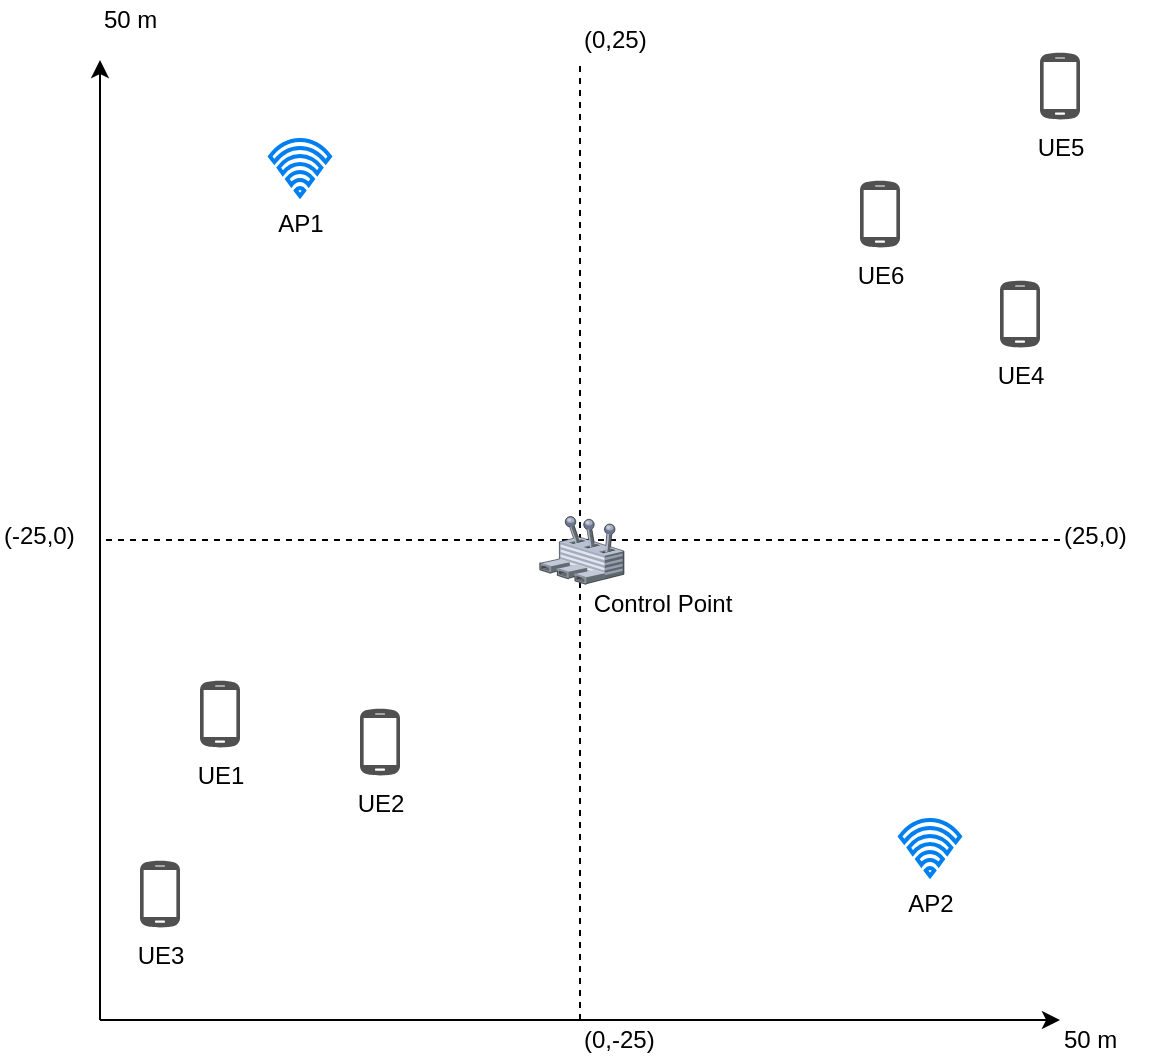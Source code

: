 <mxfile version="12.6.5" type="device" pages="3"><diagram id="rliCLVaewsbaBEXZvgjN" name="Near-Optimal"><mxGraphModel dx="1086" dy="816" grid="1" gridSize="10" guides="1" tooltips="1" connect="1" arrows="1" fold="1" page="1" pageScale="1" pageWidth="850" pageHeight="1100" math="0" shadow="0"><root><mxCell id="0"/><mxCell id="1" parent="0"/><mxCell id="FrNG_qVppLT0MS1_kJMu-1" value="" style="endArrow=classic;html=1;" parent="1" edge="1"><mxGeometry width="50" height="50" relative="1" as="geometry"><mxPoint x="160" y="600" as="sourcePoint"/><mxPoint x="160" y="120" as="targetPoint"/></mxGeometry></mxCell><mxCell id="FrNG_qVppLT0MS1_kJMu-3" value="" style="endArrow=classic;html=1;" parent="1" edge="1"><mxGeometry width="50" height="50" relative="1" as="geometry"><mxPoint x="160" y="600" as="sourcePoint"/><mxPoint x="640" y="600" as="targetPoint"/></mxGeometry></mxCell><mxCell id="FrNG_qVppLT0MS1_kJMu-5" value="" style="endArrow=none;html=1;dashed=1;" parent="1" edge="1"><mxGeometry width="50" height="50" relative="1" as="geometry"><mxPoint x="400" y="600" as="sourcePoint"/><mxPoint x="400" y="120" as="targetPoint"/></mxGeometry></mxCell><mxCell id="FrNG_qVppLT0MS1_kJMu-6" value="" style="endArrow=none;html=1;dashed=1;" parent="1" edge="1"><mxGeometry width="50" height="50" relative="1" as="geometry"><mxPoint x="640" y="360" as="sourcePoint"/><mxPoint x="160" y="360" as="targetPoint"/></mxGeometry></mxCell><mxCell id="FrNG_qVppLT0MS1_kJMu-7" value="UE6" style="pointerEvents=1;shadow=0;dashed=0;html=1;strokeColor=none;fillColor=#505050;labelPosition=center;verticalLabelPosition=bottom;verticalAlign=top;outlineConnect=0;align=center;shape=mxgraph.office.devices.cell_phone_android_standalone;" parent="1" vertex="1"><mxGeometry x="540" y="180" width="20" height="34" as="geometry"/></mxCell><mxCell id="FrNG_qVppLT0MS1_kJMu-8" value="Control Point" style="text;html=1;resizable=0;points=[];autosize=1;align=center;verticalAlign=top;spacingTop=-4;" parent="1" vertex="1"><mxGeometry x="401" y="382" width="80" height="20" as="geometry"/></mxCell><mxCell id="FrNG_qVppLT0MS1_kJMu-9" value="UE5" style="pointerEvents=1;shadow=0;dashed=0;html=1;strokeColor=none;fillColor=#505050;labelPosition=center;verticalLabelPosition=bottom;verticalAlign=top;outlineConnect=0;align=center;shape=mxgraph.office.devices.cell_phone_android_standalone;" parent="1" vertex="1"><mxGeometry x="630" y="116" width="20" height="34" as="geometry"/></mxCell><mxCell id="FrNG_qVppLT0MS1_kJMu-10" value="UE4" style="pointerEvents=1;shadow=0;dashed=0;html=1;strokeColor=none;fillColor=#505050;labelPosition=center;verticalLabelPosition=bottom;verticalAlign=top;outlineConnect=0;align=center;shape=mxgraph.office.devices.cell_phone_android_standalone;" parent="1" vertex="1"><mxGeometry x="610" y="230" width="20" height="34" as="geometry"/></mxCell><mxCell id="FrNG_qVppLT0MS1_kJMu-11" value="UE1" style="pointerEvents=1;shadow=0;dashed=0;html=1;strokeColor=none;fillColor=#505050;labelPosition=center;verticalLabelPosition=bottom;verticalAlign=top;outlineConnect=0;align=center;shape=mxgraph.office.devices.cell_phone_android_standalone;" parent="1" vertex="1"><mxGeometry x="210" y="430" width="20" height="34" as="geometry"/></mxCell><mxCell id="FrNG_qVppLT0MS1_kJMu-12" value="UE2" style="pointerEvents=1;shadow=0;dashed=0;html=1;strokeColor=none;fillColor=#505050;labelPosition=center;verticalLabelPosition=bottom;verticalAlign=top;outlineConnect=0;align=center;shape=mxgraph.office.devices.cell_phone_android_standalone;" parent="1" vertex="1"><mxGeometry x="290" y="444" width="20" height="34" as="geometry"/></mxCell><mxCell id="FrNG_qVppLT0MS1_kJMu-13" value="UE3" style="pointerEvents=1;shadow=0;dashed=0;html=1;strokeColor=none;fillColor=#505050;labelPosition=center;verticalLabelPosition=bottom;verticalAlign=top;outlineConnect=0;align=center;shape=mxgraph.office.devices.cell_phone_android_standalone;" parent="1" vertex="1"><mxGeometry x="180" y="520" width="20" height="34" as="geometry"/></mxCell><mxCell id="FrNG_qVppLT0MS1_kJMu-14" value="AP1" style="html=1;verticalLabelPosition=bottom;align=center;labelBackgroundColor=#ffffff;verticalAlign=top;strokeWidth=2;strokeColor=#0080F0;fillColor=#ffffff;shadow=0;dashed=0;shape=mxgraph.ios7.icons.wifi;pointerEvents=1" parent="1" vertex="1"><mxGeometry x="245" y="160" width="30" height="28" as="geometry"/></mxCell><mxCell id="FrNG_qVppLT0MS1_kJMu-16" value="" style="verticalLabelPosition=bottom;aspect=fixed;html=1;verticalAlign=top;strokeColor=none;align=center;outlineConnect=0;shape=mxgraph.citrix.user_control;" parent="1" vertex="1"><mxGeometry x="380" y="348" width="42" height="34" as="geometry"/></mxCell><mxCell id="FrNG_qVppLT0MS1_kJMu-17" value="AP2" style="html=1;verticalLabelPosition=bottom;align=center;labelBackgroundColor=#ffffff;verticalAlign=top;strokeWidth=2;strokeColor=#0080F0;fillColor=#ffffff;shadow=0;dashed=0;shape=mxgraph.ios7.icons.wifi;pointerEvents=1" parent="1" vertex="1"><mxGeometry x="560" y="500" width="30" height="28" as="geometry"/></mxCell><mxCell id="h7jBNXQH3gyGJZiOmk0J-1" value="50 m&amp;nbsp;" style="text;html=1;resizable=0;points=[];autosize=1;align=left;verticalAlign=top;spacingTop=-4;" parent="1" vertex="1"><mxGeometry x="640" y="600" width="50" height="20" as="geometry"/></mxCell><mxCell id="h7jBNXQH3gyGJZiOmk0J-2" value="50 m" style="text;html=1;resizable=0;points=[];autosize=1;align=left;verticalAlign=top;spacingTop=-4;" parent="1" vertex="1"><mxGeometry x="160" y="90" width="40" height="20" as="geometry"/></mxCell><mxCell id="h7jBNXQH3gyGJZiOmk0J-3" value="(25,0)" style="text;html=1;resizable=0;points=[];autosize=1;align=left;verticalAlign=top;spacingTop=-4;" parent="1" vertex="1"><mxGeometry x="640" y="348" width="50" height="20" as="geometry"/></mxCell><mxCell id="h7jBNXQH3gyGJZiOmk0J-4" value="(0,-25)" style="text;html=1;resizable=0;points=[];autosize=1;align=left;verticalAlign=top;spacingTop=-4;" parent="1" vertex="1"><mxGeometry x="399.5" y="600" width="50" height="20" as="geometry"/></mxCell><mxCell id="h7jBNXQH3gyGJZiOmk0J-5" value="(-25,0)" style="text;html=1;resizable=0;points=[];autosize=1;align=left;verticalAlign=top;spacingTop=-4;" parent="1" vertex="1"><mxGeometry x="110" y="348" width="50" height="20" as="geometry"/></mxCell><mxCell id="h7jBNXQH3gyGJZiOmk0J-6" value="(0,25)" style="text;html=1;resizable=0;points=[];autosize=1;align=left;verticalAlign=top;spacingTop=-4;" parent="1" vertex="1"><mxGeometry x="399.5" y="100" width="50" height="20" as="geometry"/></mxCell></root></mxGraphModel></diagram><diagram name="Sub-optimal" id="OZ83Qx1po0CJn9BeZtIe"><mxGraphModel dx="1086" dy="816" grid="1" gridSize="10" guides="1" tooltips="1" connect="1" arrows="1" fold="1" page="1" pageScale="1" pageWidth="850" pageHeight="1100" math="0" shadow="0"><root><mxCell id="ArGmABwowNBunVBSLJ2x-0"/><mxCell id="ArGmABwowNBunVBSLJ2x-1" parent="ArGmABwowNBunVBSLJ2x-0"/><mxCell id="Gaf1izzYp6WyFP7csxx7-0" value="" style="endArrow=classic;html=1;" edge="1" parent="ArGmABwowNBunVBSLJ2x-1"><mxGeometry width="50" height="50" relative="1" as="geometry"><mxPoint x="160" y="600" as="sourcePoint"/><mxPoint x="160" y="120" as="targetPoint"/></mxGeometry></mxCell><mxCell id="Gaf1izzYp6WyFP7csxx7-1" value="" style="endArrow=classic;html=1;" edge="1" parent="ArGmABwowNBunVBSLJ2x-1"><mxGeometry width="50" height="50" relative="1" as="geometry"><mxPoint x="160" y="600" as="sourcePoint"/><mxPoint x="640" y="600" as="targetPoint"/></mxGeometry></mxCell><mxCell id="Gaf1izzYp6WyFP7csxx7-2" value="" style="endArrow=none;html=1;dashed=1;" edge="1" parent="ArGmABwowNBunVBSLJ2x-1"><mxGeometry width="50" height="50" relative="1" as="geometry"><mxPoint x="400" y="600" as="sourcePoint"/><mxPoint x="400" y="120" as="targetPoint"/></mxGeometry></mxCell><mxCell id="Gaf1izzYp6WyFP7csxx7-3" value="" style="endArrow=none;html=1;dashed=1;" edge="1" parent="ArGmABwowNBunVBSLJ2x-1"><mxGeometry width="50" height="50" relative="1" as="geometry"><mxPoint x="640" y="360" as="sourcePoint"/><mxPoint x="160" y="360" as="targetPoint"/></mxGeometry></mxCell><mxCell id="Gaf1izzYp6WyFP7csxx7-4" value="UE6" style="pointerEvents=1;shadow=0;dashed=0;html=1;strokeColor=none;fillColor=#505050;labelPosition=center;verticalLabelPosition=bottom;verticalAlign=top;outlineConnect=0;align=center;shape=mxgraph.office.devices.cell_phone_android_standalone;" vertex="1" parent="ArGmABwowNBunVBSLJ2x-1"><mxGeometry x="540" y="180" width="20" height="34" as="geometry"/></mxCell><mxCell id="Gaf1izzYp6WyFP7csxx7-5" value="Control Point" style="text;html=1;resizable=0;points=[];autosize=1;align=center;verticalAlign=top;spacingTop=-4;" vertex="1" parent="ArGmABwowNBunVBSLJ2x-1"><mxGeometry x="401" y="382" width="80" height="20" as="geometry"/></mxCell><mxCell id="Gaf1izzYp6WyFP7csxx7-6" value="UE5" style="pointerEvents=1;shadow=0;dashed=0;html=1;strokeColor=none;fillColor=#505050;labelPosition=center;verticalLabelPosition=bottom;verticalAlign=top;outlineConnect=0;align=center;shape=mxgraph.office.devices.cell_phone_android_standalone;" vertex="1" parent="ArGmABwowNBunVBSLJ2x-1"><mxGeometry x="630" y="116" width="20" height="34" as="geometry"/></mxCell><mxCell id="Gaf1izzYp6WyFP7csxx7-7" value="UE4" style="pointerEvents=1;shadow=0;dashed=0;html=1;strokeColor=none;fillColor=#505050;labelPosition=center;verticalLabelPosition=bottom;verticalAlign=top;outlineConnect=0;align=center;shape=mxgraph.office.devices.cell_phone_android_standalone;" vertex="1" parent="ArGmABwowNBunVBSLJ2x-1"><mxGeometry x="610" y="230" width="20" height="34" as="geometry"/></mxCell><mxCell id="Gaf1izzYp6WyFP7csxx7-8" value="UE1" style="pointerEvents=1;shadow=0;dashed=0;html=1;strokeColor=none;fillColor=#505050;labelPosition=center;verticalLabelPosition=bottom;verticalAlign=top;outlineConnect=0;align=center;shape=mxgraph.office.devices.cell_phone_android_standalone;" vertex="1" parent="ArGmABwowNBunVBSLJ2x-1"><mxGeometry x="210" y="430" width="20" height="34" as="geometry"/></mxCell><mxCell id="Gaf1izzYp6WyFP7csxx7-9" value="UE2" style="pointerEvents=1;shadow=0;dashed=0;html=1;strokeColor=none;fillColor=#505050;labelPosition=center;verticalLabelPosition=bottom;verticalAlign=top;outlineConnect=0;align=center;shape=mxgraph.office.devices.cell_phone_android_standalone;" vertex="1" parent="ArGmABwowNBunVBSLJ2x-1"><mxGeometry x="290" y="444" width="20" height="34" as="geometry"/></mxCell><mxCell id="Gaf1izzYp6WyFP7csxx7-10" value="UE3" style="pointerEvents=1;shadow=0;dashed=0;html=1;strokeColor=none;fillColor=#505050;labelPosition=center;verticalLabelPosition=bottom;verticalAlign=top;outlineConnect=0;align=center;shape=mxgraph.office.devices.cell_phone_android_standalone;" vertex="1" parent="ArGmABwowNBunVBSLJ2x-1"><mxGeometry x="180" y="520" width="20" height="34" as="geometry"/></mxCell><mxCell id="Gaf1izzYp6WyFP7csxx7-11" value="AP1" style="html=1;verticalLabelPosition=bottom;align=center;labelBackgroundColor=#ffffff;verticalAlign=top;strokeWidth=2;strokeColor=#0080F0;fillColor=#ffffff;shadow=0;dashed=0;shape=mxgraph.ios7.icons.wifi;pointerEvents=1" vertex="1" parent="ArGmABwowNBunVBSLJ2x-1"><mxGeometry x="230" y="500" width="30" height="28" as="geometry"/></mxCell><mxCell id="Gaf1izzYp6WyFP7csxx7-12" value="" style="verticalLabelPosition=bottom;aspect=fixed;html=1;verticalAlign=top;strokeColor=none;align=center;outlineConnect=0;shape=mxgraph.citrix.user_control;" vertex="1" parent="ArGmABwowNBunVBSLJ2x-1"><mxGeometry x="380" y="348" width="42" height="34" as="geometry"/></mxCell><mxCell id="Gaf1izzYp6WyFP7csxx7-13" value="AP2" style="html=1;verticalLabelPosition=bottom;align=center;labelBackgroundColor=#ffffff;verticalAlign=top;strokeWidth=2;strokeColor=#0080F0;fillColor=#ffffff;shadow=0;dashed=0;shape=mxgraph.ios7.icons.wifi;pointerEvents=1" vertex="1" parent="ArGmABwowNBunVBSLJ2x-1"><mxGeometry x="590" y="180" width="30" height="28" as="geometry"/></mxCell><mxCell id="Gaf1izzYp6WyFP7csxx7-14" value="50 m&amp;nbsp;" style="text;html=1;resizable=0;points=[];autosize=1;align=left;verticalAlign=top;spacingTop=-4;" vertex="1" parent="ArGmABwowNBunVBSLJ2x-1"><mxGeometry x="640" y="600" width="50" height="20" as="geometry"/></mxCell><mxCell id="Gaf1izzYp6WyFP7csxx7-15" value="50 m" style="text;html=1;resizable=0;points=[];autosize=1;align=left;verticalAlign=top;spacingTop=-4;" vertex="1" parent="ArGmABwowNBunVBSLJ2x-1"><mxGeometry x="160" y="90" width="40" height="20" as="geometry"/></mxCell><mxCell id="Gaf1izzYp6WyFP7csxx7-16" value="(25,0)" style="text;html=1;resizable=0;points=[];autosize=1;align=left;verticalAlign=top;spacingTop=-4;" vertex="1" parent="ArGmABwowNBunVBSLJ2x-1"><mxGeometry x="640" y="348" width="50" height="20" as="geometry"/></mxCell><mxCell id="Gaf1izzYp6WyFP7csxx7-17" value="(0,-25)" style="text;html=1;resizable=0;points=[];autosize=1;align=left;verticalAlign=top;spacingTop=-4;" vertex="1" parent="ArGmABwowNBunVBSLJ2x-1"><mxGeometry x="399.5" y="600" width="50" height="20" as="geometry"/></mxCell><mxCell id="Gaf1izzYp6WyFP7csxx7-18" value="(-25,0)" style="text;html=1;resizable=0;points=[];autosize=1;align=left;verticalAlign=top;spacingTop=-4;" vertex="1" parent="ArGmABwowNBunVBSLJ2x-1"><mxGeometry x="110" y="348" width="50" height="20" as="geometry"/></mxCell><mxCell id="Gaf1izzYp6WyFP7csxx7-19" value="(0,25)" style="text;html=1;resizable=0;points=[];autosize=1;align=left;verticalAlign=top;spacingTop=-4;" vertex="1" parent="ArGmABwowNBunVBSLJ2x-1"><mxGeometry x="399.5" y="100" width="50" height="20" as="geometry"/></mxCell></root></mxGraphModel></diagram><diagram name="Uniform" id="TOc0xgynFiZjqAa5HoRz"><mxGraphModel dx="1086" dy="816" grid="1" gridSize="10" guides="1" tooltips="1" connect="1" arrows="1" fold="1" page="1" pageScale="1" pageWidth="850" pageHeight="1100" math="0" shadow="0"><root><mxCell id="E4gjL_E9jctZoz0auKn4-0"/><mxCell id="E4gjL_E9jctZoz0auKn4-1" parent="E4gjL_E9jctZoz0auKn4-0"/><mxCell id="5ppTYK76W7ocKx3A4ucf-0" value="" style="endArrow=classic;html=1;" edge="1" parent="E4gjL_E9jctZoz0auKn4-1"><mxGeometry width="50" height="50" relative="1" as="geometry"><mxPoint x="160" y="600" as="sourcePoint"/><mxPoint x="160" y="120" as="targetPoint"/></mxGeometry></mxCell><mxCell id="5ppTYK76W7ocKx3A4ucf-1" value="" style="endArrow=classic;html=1;" edge="1" parent="E4gjL_E9jctZoz0auKn4-1"><mxGeometry width="50" height="50" relative="1" as="geometry"><mxPoint x="160" y="600" as="sourcePoint"/><mxPoint x="640" y="600" as="targetPoint"/></mxGeometry></mxCell><mxCell id="5ppTYK76W7ocKx3A4ucf-2" value="" style="endArrow=none;html=1;dashed=1;" edge="1" parent="E4gjL_E9jctZoz0auKn4-1"><mxGeometry width="50" height="50" relative="1" as="geometry"><mxPoint x="400" y="600" as="sourcePoint"/><mxPoint x="400" y="120" as="targetPoint"/></mxGeometry></mxCell><mxCell id="5ppTYK76W7ocKx3A4ucf-3" value="" style="endArrow=none;html=1;dashed=1;" edge="1" parent="E4gjL_E9jctZoz0auKn4-1"><mxGeometry width="50" height="50" relative="1" as="geometry"><mxPoint x="640" y="360" as="sourcePoint"/><mxPoint x="160" y="360" as="targetPoint"/></mxGeometry></mxCell><mxCell id="5ppTYK76W7ocKx3A4ucf-4" value="UE6" style="pointerEvents=1;shadow=0;dashed=0;html=1;strokeColor=none;fillColor=#505050;labelPosition=center;verticalLabelPosition=bottom;verticalAlign=top;outlineConnect=0;align=center;shape=mxgraph.office.devices.cell_phone_android_standalone;" vertex="1" parent="E4gjL_E9jctZoz0auKn4-1"><mxGeometry x="540" y="180" width="20" height="34" as="geometry"/></mxCell><mxCell id="5ppTYK76W7ocKx3A4ucf-5" value="Control Point" style="text;html=1;resizable=0;points=[];autosize=1;align=center;verticalAlign=top;spacingTop=-4;" vertex="1" parent="E4gjL_E9jctZoz0auKn4-1"><mxGeometry x="401" y="382" width="80" height="20" as="geometry"/></mxCell><mxCell id="5ppTYK76W7ocKx3A4ucf-6" value="UE5" style="pointerEvents=1;shadow=0;dashed=0;html=1;strokeColor=none;fillColor=#505050;labelPosition=center;verticalLabelPosition=bottom;verticalAlign=top;outlineConnect=0;align=center;shape=mxgraph.office.devices.cell_phone_android_standalone;" vertex="1" parent="E4gjL_E9jctZoz0auKn4-1"><mxGeometry x="630" y="116" width="20" height="34" as="geometry"/></mxCell><mxCell id="5ppTYK76W7ocKx3A4ucf-7" value="UE4" style="pointerEvents=1;shadow=0;dashed=0;html=1;strokeColor=none;fillColor=#505050;labelPosition=center;verticalLabelPosition=bottom;verticalAlign=top;outlineConnect=0;align=center;shape=mxgraph.office.devices.cell_phone_android_standalone;" vertex="1" parent="E4gjL_E9jctZoz0auKn4-1"><mxGeometry x="610" y="230" width="20" height="34" as="geometry"/></mxCell><mxCell id="5ppTYK76W7ocKx3A4ucf-8" value="UE1" style="pointerEvents=1;shadow=0;dashed=0;html=1;strokeColor=none;fillColor=#505050;labelPosition=center;verticalLabelPosition=bottom;verticalAlign=top;outlineConnect=0;align=center;shape=mxgraph.office.devices.cell_phone_android_standalone;" vertex="1" parent="E4gjL_E9jctZoz0auKn4-1"><mxGeometry x="210" y="430" width="20" height="34" as="geometry"/></mxCell><mxCell id="5ppTYK76W7ocKx3A4ucf-9" value="UE2" style="pointerEvents=1;shadow=0;dashed=0;html=1;strokeColor=none;fillColor=#505050;labelPosition=center;verticalLabelPosition=bottom;verticalAlign=top;outlineConnect=0;align=center;shape=mxgraph.office.devices.cell_phone_android_standalone;" vertex="1" parent="E4gjL_E9jctZoz0auKn4-1"><mxGeometry x="290" y="444" width="20" height="34" as="geometry"/></mxCell><mxCell id="5ppTYK76W7ocKx3A4ucf-10" value="UE3" style="pointerEvents=1;shadow=0;dashed=0;html=1;strokeColor=none;fillColor=#505050;labelPosition=center;verticalLabelPosition=bottom;verticalAlign=top;outlineConnect=0;align=center;shape=mxgraph.office.devices.cell_phone_android_standalone;" vertex="1" parent="E4gjL_E9jctZoz0auKn4-1"><mxGeometry x="180" y="520" width="20" height="34" as="geometry"/></mxCell><mxCell id="5ppTYK76W7ocKx3A4ucf-11" value="AP1" style="html=1;verticalLabelPosition=bottom;align=center;labelBackgroundColor=#ffffff;verticalAlign=top;strokeWidth=2;strokeColor=#0080F0;fillColor=#ffffff;shadow=0;dashed=0;shape=mxgraph.ios7.icons.wifi;pointerEvents=1" vertex="1" parent="E4gjL_E9jctZoz0auKn4-1"><mxGeometry x="245" y="344" width="30" height="28" as="geometry"/></mxCell><mxCell id="5ppTYK76W7ocKx3A4ucf-12" value="" style="verticalLabelPosition=bottom;aspect=fixed;html=1;verticalAlign=top;strokeColor=none;align=center;outlineConnect=0;shape=mxgraph.citrix.user_control;" vertex="1" parent="E4gjL_E9jctZoz0auKn4-1"><mxGeometry x="380" y="348" width="42" height="34" as="geometry"/></mxCell><mxCell id="5ppTYK76W7ocKx3A4ucf-13" value="AP2" style="html=1;verticalLabelPosition=bottom;align=center;labelBackgroundColor=#ffffff;verticalAlign=top;strokeWidth=2;strokeColor=#0080F0;fillColor=#ffffff;shadow=0;dashed=0;shape=mxgraph.ios7.icons.wifi;pointerEvents=1" vertex="1" parent="E4gjL_E9jctZoz0auKn4-1"><mxGeometry x="560" y="344" width="30" height="28" as="geometry"/></mxCell><mxCell id="5ppTYK76W7ocKx3A4ucf-14" value="50 m&amp;nbsp;" style="text;html=1;resizable=0;points=[];autosize=1;align=left;verticalAlign=top;spacingTop=-4;" vertex="1" parent="E4gjL_E9jctZoz0auKn4-1"><mxGeometry x="640" y="600" width="50" height="20" as="geometry"/></mxCell><mxCell id="5ppTYK76W7ocKx3A4ucf-15" value="50 m" style="text;html=1;resizable=0;points=[];autosize=1;align=left;verticalAlign=top;spacingTop=-4;" vertex="1" parent="E4gjL_E9jctZoz0auKn4-1"><mxGeometry x="160" y="90" width="40" height="20" as="geometry"/></mxCell><mxCell id="5ppTYK76W7ocKx3A4ucf-16" value="(25,0)" style="text;html=1;resizable=0;points=[];autosize=1;align=left;verticalAlign=top;spacingTop=-4;" vertex="1" parent="E4gjL_E9jctZoz0auKn4-1"><mxGeometry x="640" y="348" width="50" height="20" as="geometry"/></mxCell><mxCell id="5ppTYK76W7ocKx3A4ucf-17" value="(0,-25)" style="text;html=1;resizable=0;points=[];autosize=1;align=left;verticalAlign=top;spacingTop=-4;" vertex="1" parent="E4gjL_E9jctZoz0auKn4-1"><mxGeometry x="399.5" y="600" width="50" height="20" as="geometry"/></mxCell><mxCell id="5ppTYK76W7ocKx3A4ucf-18" value="(-25,0)" style="text;html=1;resizable=0;points=[];autosize=1;align=left;verticalAlign=top;spacingTop=-4;" vertex="1" parent="E4gjL_E9jctZoz0auKn4-1"><mxGeometry x="110" y="348" width="50" height="20" as="geometry"/></mxCell><mxCell id="5ppTYK76W7ocKx3A4ucf-19" value="(0,25)" style="text;html=1;resizable=0;points=[];autosize=1;align=left;verticalAlign=top;spacingTop=-4;" vertex="1" parent="E4gjL_E9jctZoz0auKn4-1"><mxGeometry x="399.5" y="100" width="50" height="20" as="geometry"/></mxCell></root></mxGraphModel></diagram></mxfile>